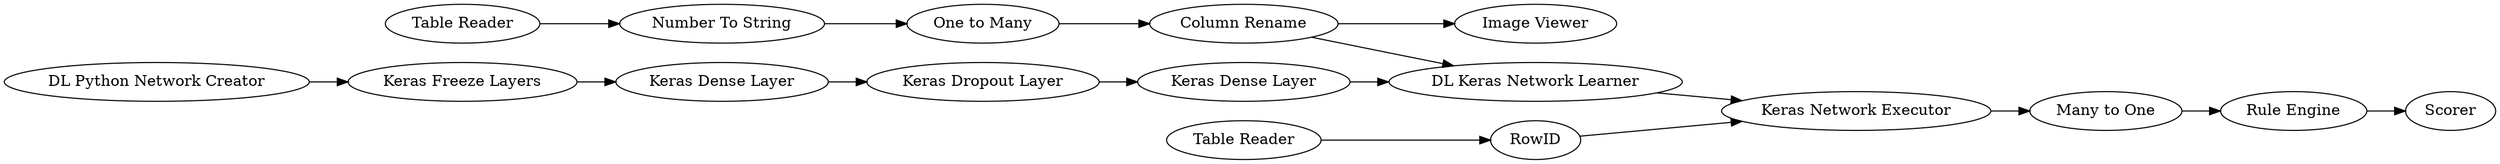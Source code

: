 digraph {
	"-7911964354970759669_290" [label="Table Reader"]
	"-7911964354970759669_225" [label=RowID]
	"6873109718289168591_285" [label="Keras Dense Layer"]
	"-3297750561602061083_289" [label="Number To String"]
	"-7911964354970759669_270" [label="DL Keras Network Learner"]
	"-3297750561602061083_288" [label="One to Many"]
	"6873109718289168591_289" [label="Keras Dense Layer"]
	"-7911964354970759669_252" [label="DL Python Network Creator"]
	"-7911964354970759669_287" [label="Keras Freeze Layers"]
	"-3297750561602061083_291" [label="Image Viewer"]
	"-7911964354970759669_294" [label=Scorer]
	"1935207461269818874_285" [label="Rule Engine"]
	"1935207461269818874_291" [label="Many to One"]
	"-3297750561602061083_290" [label="Column Rename"]
	"-7911964354970759669_289" [label="Keras Network Executor"]
	"6873109718289168591_288" [label="Keras Dropout Layer"]
	"-7911964354970759669_291" [label="Table Reader"]
	"-7911964354970759669_291" -> "-7911964354970759669_225"
	"6873109718289168591_289" -> "-7911964354970759669_270"
	"-3297750561602061083_289" -> "-3297750561602061083_288"
	"-7911964354970759669_290" -> "-3297750561602061083_289"
	"6873109718289168591_288" -> "6873109718289168591_289"
	"6873109718289168591_285" -> "6873109718289168591_288"
	"1935207461269818874_291" -> "1935207461269818874_285"
	"-7911964354970759669_270" -> "-7911964354970759669_289"
	"-7911964354970759669_287" -> "6873109718289168591_285"
	"-3297750561602061083_290" -> "-3297750561602061083_291"
	"-7911964354970759669_225" -> "-7911964354970759669_289"
	"-3297750561602061083_290" -> "-7911964354970759669_270"
	"-3297750561602061083_288" -> "-3297750561602061083_290"
	"1935207461269818874_285" -> "-7911964354970759669_294"
	"-7911964354970759669_289" -> "1935207461269818874_291"
	"-7911964354970759669_252" -> "-7911964354970759669_287"
	rankdir=LR
}
